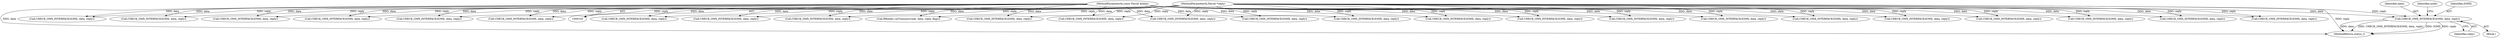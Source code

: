 digraph "0_Android_db829699d3293f254a7387894303451a91278986@pointer" {
"1000696" [label="(Call,CHECK_OMX_INTERFACE(IOMX, data, reply))"];
"1000105" [label="(MethodParameterIn,const Parcel &data)"];
"1000106" [label="(MethodParameterIn,Parcel *reply)"];
"1001348" [label="(Call,BBinder::onTransact(code, data, reply, flags))"];
"1001312" [label="(Call,CHECK_OMX_INTERFACE(IOMX, data, reply))"];
"1000610" [label="(Call,CHECK_OMX_INTERFACE(IOMX, data, reply))"];
"1001261" [label="(Call,CHECK_OMX_INTERFACE(IOMX, data, reply))"];
"1000696" [label="(Call,CHECK_OMX_INTERFACE(IOMX, data, reply))"];
"1000114" [label="(Call,CHECK_OMX_INTERFACE(IOMX, data, reply))"];
"1001201" [label="(Call,CHECK_OMX_INTERFACE(IOMX, data, reply))"];
"1000785" [label="(Call,CHECK_OMX_INTERFACE(IOMX, data, reply))"];
"1001230" [label="(Call,CHECK_OMX_INTERFACE(IOMX, data, reply))"];
"1000695" [label="(Block,)"];
"1000644" [label="(Call,CHECK_OMX_INTERFACE(IOMX, data, reply))"];
"1000699" [label="(Identifier,reply)"];
"1000105" [label="(MethodParameterIn,const Parcel &data)"];
"1000138" [label="(Call,CHECK_OMX_INTERFACE(IOMX, data, reply))"];
"1000949" [label="(Call,CHECK_OMX_INTERFACE(IOMX, data, reply))"];
"1001149" [label="(Call,CHECK_OMX_INTERFACE(IOMX, data, reply))"];
"1001353" [label="(MethodReturn,status_t)"];
"1000577" [label="(Call,CHECK_OMX_INTERFACE(IOMX, data, reply))"];
"1000548" [label="(Call,CHECK_OMX_INTERFACE(IOMX, data, reply))"];
"1000106" [label="(MethodParameterIn,Parcel *reply)"];
"1000245" [label="(Call,CHECK_OMX_INTERFACE(IOMX, data, reply))"];
"1000873" [label="(Call,CHECK_OMX_INTERFACE(IOMX, data, reply))"];
"1001033" [label="(Call,CHECK_OMX_INTERFACE(IOMX, data, reply))"];
"1000698" [label="(Identifier,data)"];
"1000228" [label="(Call,CHECK_OMX_INTERFACE(IOMX, data, reply))"];
"1000702" [label="(Identifier,node)"];
"1000990" [label="(Call,CHECK_OMX_INTERFACE(IOMX, data, reply))"];
"1000188" [label="(Call,CHECK_OMX_INTERFACE(IOMX, data, reply))"];
"1000278" [label="(Call,CHECK_OMX_INTERFACE(IOMX, data, reply))"];
"1000842" [label="(Call,CHECK_OMX_INTERFACE(IOMX, data, reply))"];
"1000743" [label="(Call,CHECK_OMX_INTERFACE(IOMX, data, reply))"];
"1000697" [label="(Identifier,IOMX)"];
"1000928" [label="(Call,CHECK_OMX_INTERFACE(IOMX, data, reply))"];
"1001084" [label="(Call,CHECK_OMX_INTERFACE(IOMX, data, reply))"];
"1000696" -> "1000695"  [label="AST: "];
"1000696" -> "1000699"  [label="CFG: "];
"1000697" -> "1000696"  [label="AST: "];
"1000698" -> "1000696"  [label="AST: "];
"1000699" -> "1000696"  [label="AST: "];
"1000702" -> "1000696"  [label="CFG: "];
"1000696" -> "1001353"  [label="DDG: CHECK_OMX_INTERFACE(IOMX, data, reply)"];
"1000696" -> "1001353"  [label="DDG: IOMX"];
"1000696" -> "1001353"  [label="DDG: reply"];
"1000696" -> "1001353"  [label="DDG: data"];
"1000105" -> "1000696"  [label="DDG: data"];
"1000106" -> "1000696"  [label="DDG: reply"];
"1000105" -> "1000103"  [label="AST: "];
"1000105" -> "1001353"  [label="DDG: data"];
"1000105" -> "1000114"  [label="DDG: data"];
"1000105" -> "1000138"  [label="DDG: data"];
"1000105" -> "1000188"  [label="DDG: data"];
"1000105" -> "1000228"  [label="DDG: data"];
"1000105" -> "1000245"  [label="DDG: data"];
"1000105" -> "1000278"  [label="DDG: data"];
"1000105" -> "1000548"  [label="DDG: data"];
"1000105" -> "1000577"  [label="DDG: data"];
"1000105" -> "1000610"  [label="DDG: data"];
"1000105" -> "1000644"  [label="DDG: data"];
"1000105" -> "1000743"  [label="DDG: data"];
"1000105" -> "1000785"  [label="DDG: data"];
"1000105" -> "1000842"  [label="DDG: data"];
"1000105" -> "1000873"  [label="DDG: data"];
"1000105" -> "1000928"  [label="DDG: data"];
"1000105" -> "1000949"  [label="DDG: data"];
"1000105" -> "1000990"  [label="DDG: data"];
"1000105" -> "1001033"  [label="DDG: data"];
"1000105" -> "1001084"  [label="DDG: data"];
"1000105" -> "1001149"  [label="DDG: data"];
"1000105" -> "1001201"  [label="DDG: data"];
"1000105" -> "1001230"  [label="DDG: data"];
"1000105" -> "1001261"  [label="DDG: data"];
"1000105" -> "1001312"  [label="DDG: data"];
"1000105" -> "1001348"  [label="DDG: data"];
"1000106" -> "1000103"  [label="AST: "];
"1000106" -> "1001353"  [label="DDG: reply"];
"1000106" -> "1000114"  [label="DDG: reply"];
"1000106" -> "1000138"  [label="DDG: reply"];
"1000106" -> "1000188"  [label="DDG: reply"];
"1000106" -> "1000228"  [label="DDG: reply"];
"1000106" -> "1000245"  [label="DDG: reply"];
"1000106" -> "1000278"  [label="DDG: reply"];
"1000106" -> "1000548"  [label="DDG: reply"];
"1000106" -> "1000577"  [label="DDG: reply"];
"1000106" -> "1000610"  [label="DDG: reply"];
"1000106" -> "1000644"  [label="DDG: reply"];
"1000106" -> "1000743"  [label="DDG: reply"];
"1000106" -> "1000785"  [label="DDG: reply"];
"1000106" -> "1000842"  [label="DDG: reply"];
"1000106" -> "1000873"  [label="DDG: reply"];
"1000106" -> "1000928"  [label="DDG: reply"];
"1000106" -> "1000949"  [label="DDG: reply"];
"1000106" -> "1000990"  [label="DDG: reply"];
"1000106" -> "1001033"  [label="DDG: reply"];
"1000106" -> "1001084"  [label="DDG: reply"];
"1000106" -> "1001149"  [label="DDG: reply"];
"1000106" -> "1001201"  [label="DDG: reply"];
"1000106" -> "1001230"  [label="DDG: reply"];
"1000106" -> "1001261"  [label="DDG: reply"];
"1000106" -> "1001312"  [label="DDG: reply"];
"1000106" -> "1001348"  [label="DDG: reply"];
}
